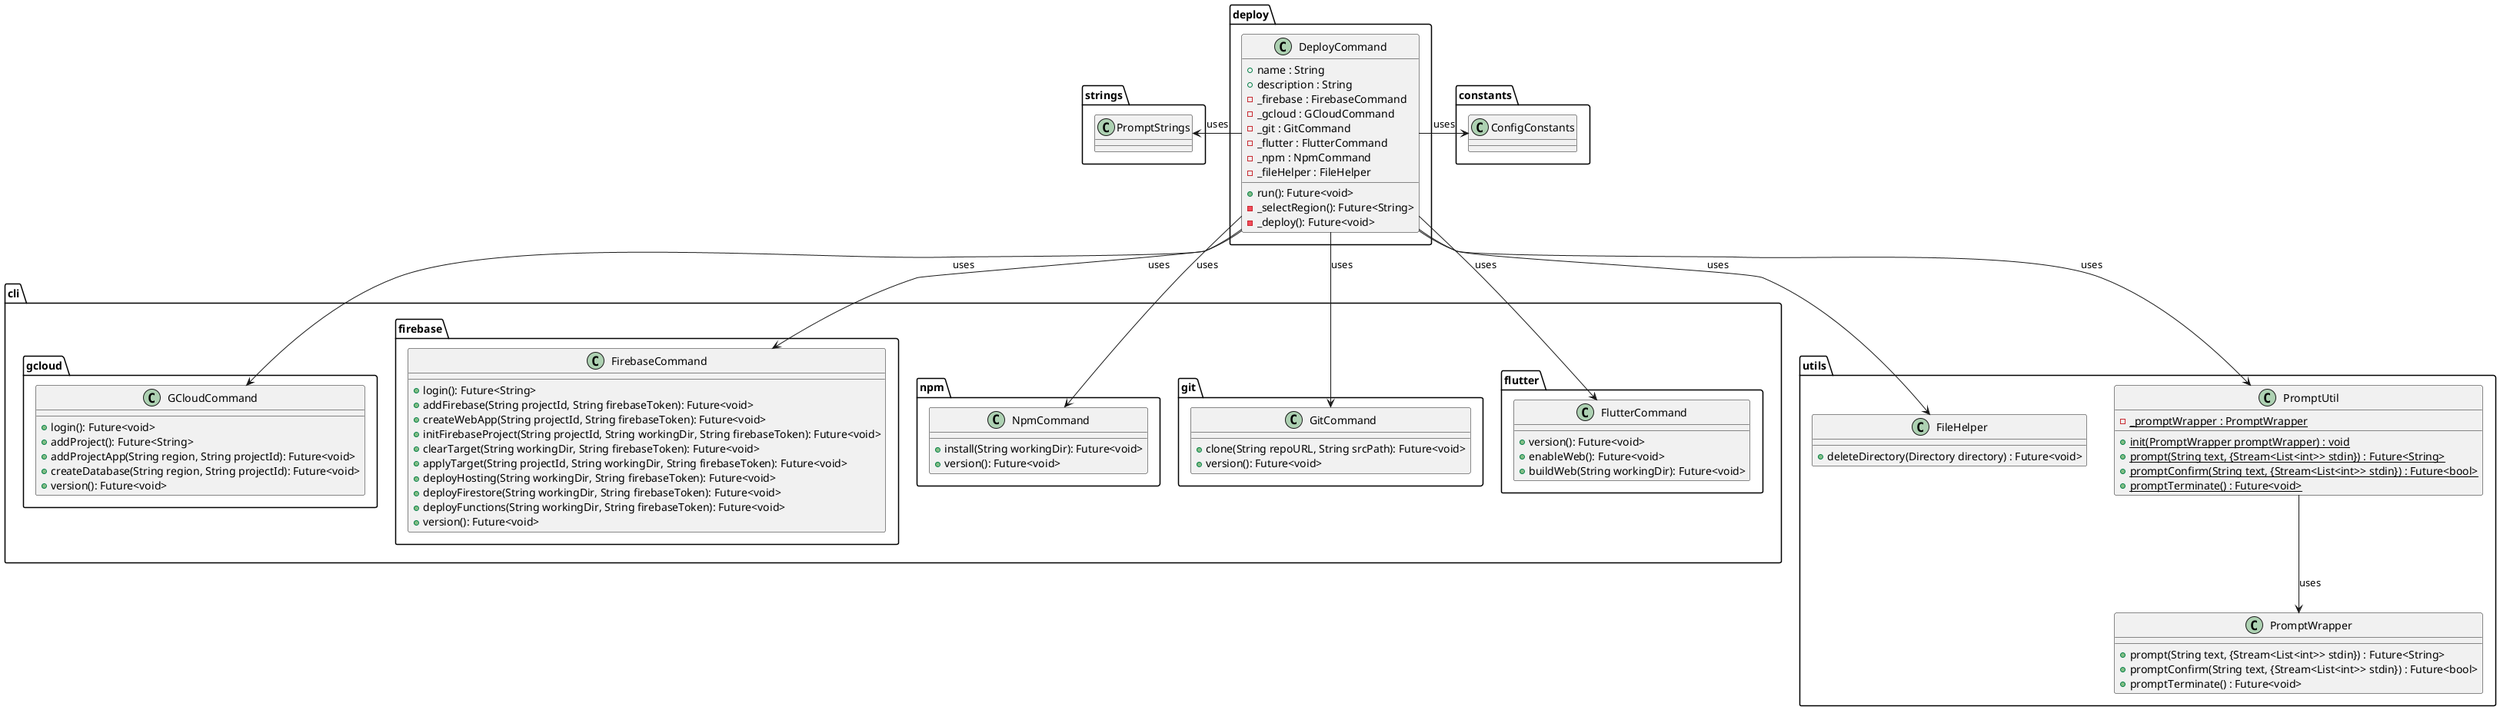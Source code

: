 @startuml deploy_command_class_diagram

package deploy {
    class DeployCommand {
        + name : String
        + description : String
        - _firebase : FirebaseCommand
        - _gcloud : GCloudCommand
        - _git : GitCommand
        - _flutter : FlutterCommand
        - _npm : NpmCommand
        - _fileHelper : FileHelper
        + run(): Future<void>
        - _selectRegion(): Future<String>
        - _deploy(): Future<void>
    }
}

package cli {
    package gcloud {
        class GCloudCommand {
            + login(): Future<void>
            + addProject(): Future<String>
            + addProjectApp(String region, String projectId): Future<void>
            + createDatabase(String region, String projectId): Future<void>
            + version(): Future<void>
        }
    }

    package firebase {
        class FirebaseCommand {
            + login(): Future<String>
            + addFirebase(String projectId, String firebaseToken): Future<void>
            + createWebApp(String projectId, String firebaseToken): Future<void>
            + initFirebaseProject(String projectId, String workingDir, String firebaseToken): Future<void>
            + clearTarget(String workingDir, String firebaseToken): Future<void>
            + applyTarget(String projectId, String workingDir, String firebaseToken): Future<void>
            + deployHosting(String workingDir, String firebaseToken): Future<void>
            + deployFirestore(String workingDir, String firebaseToken): Future<void>
            + deployFunctions(String workingDir, String firebaseToken): Future<void>
            + version(): Future<void>
        }
    }

    package npm {
        class NpmCommand {
            + install(String workingDir): Future<void>
            + version(): Future<void>
        }
    }

    package git {
        class GitCommand {
            + clone(String repoURL, String srcPath): Future<void>
            + version(): Future<void>
        }
    }

    package flutter {
        class FlutterCommand {
            + version(): Future<void>
            + enableWeb(): Future<void>
            + buildWeb(String workingDir): Future<void>
        }
    }
}

package utils {
    class FileHelper {
        + deleteDirectory(Directory directory) : Future<void>
    }
    class PromptWrapper {
        + prompt(String text, {Stream<List<int>> stdin}) : Future<String>
        + promptConfirm(String text, {Stream<List<int>> stdin}) : Future<bool>
        + promptTerminate() : Future<void>
    }
    class PromptUtil {
        - {static} _promptWrapper : PromptWrapper
        + {static} init(PromptWrapper promptWrapper) : void
        + {static} prompt(String text, {Stream<List<int>> stdin}) : Future<String>
        + {static} promptConfirm(String text, {Stream<List<int>> stdin}) : Future<bool>
        + {static} promptTerminate() : Future<void>
    }
}

package strings {
    class PromptStrings{}
}

package constants {
    class ConfigConstants{}
}


DeployCommand -left-> PromptStrings : uses
DeployCommand --> PromptUtil : uses
DeployCommand --> FileHelper : uses
DeployCommand -> ConfigConstants : uses

DeployCommand --> GCloudCommand: uses
DeployCommand --> FirebaseCommand : uses
DeployCommand --> GitCommand : uses
DeployCommand --> FlutterCommand : uses
DeployCommand --> NpmCommand : uses

PromptUtil --> PromptWrapper : uses

@enduml
